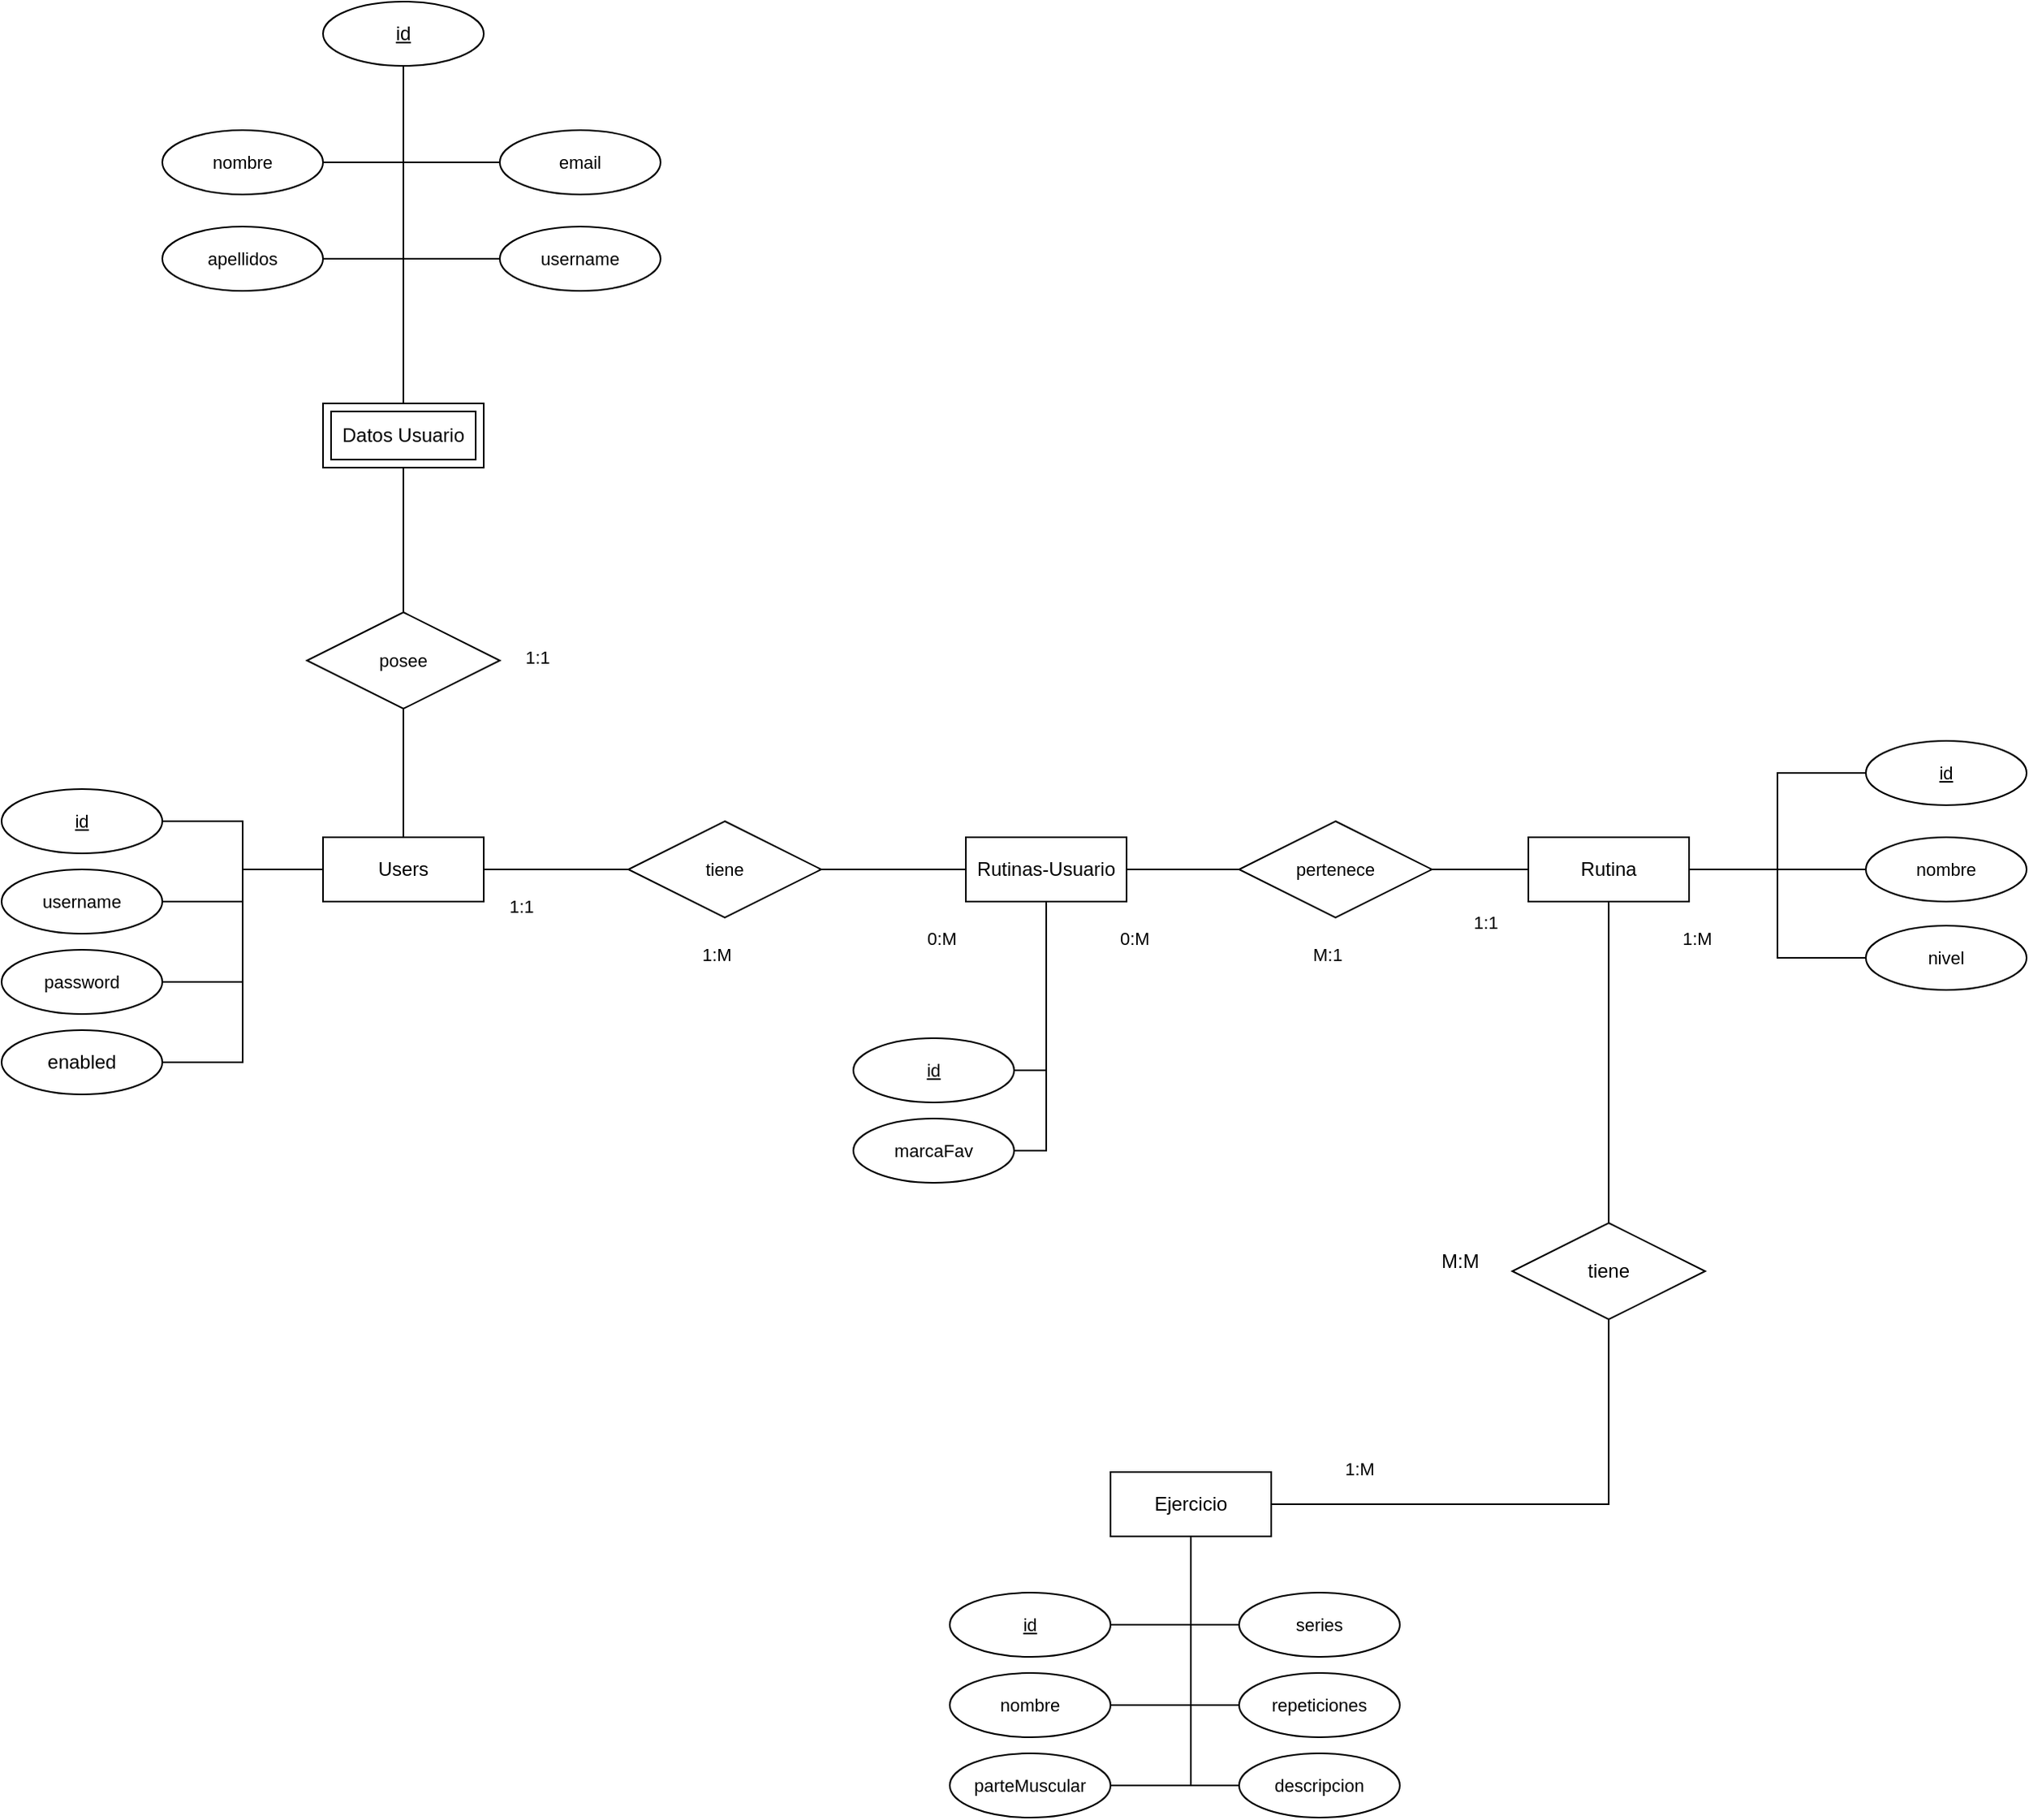 <mxfile version="23.0.2" type="device" pages="2">
  <diagram name="Entidad_Relacion" id="AyVi6jpk49JMpqQ2hn_d">
    <mxGraphModel dx="2247" dy="1991" grid="1" gridSize="10" guides="1" tooltips="1" connect="1" arrows="1" fold="1" page="1" pageScale="1" pageWidth="827" pageHeight="1169" math="0" shadow="0">
      <root>
        <mxCell id="0" />
        <mxCell id="1" parent="0" />
        <mxCell id="sXo5XG5exVuSx2uG4WTM-4" style="edgeStyle=orthogonalEdgeStyle;rounded=0;orthogonalLoop=1;jettySize=auto;html=1;exitX=0.5;exitY=1;exitDx=0;exitDy=0;entryX=0.5;entryY=0;entryDx=0;entryDy=0;endArrow=none;endFill=0;" parent="1" source="1b1NWHcLgIPDnCBkj-Gk-1" target="sXo5XG5exVuSx2uG4WTM-3" edge="1">
          <mxGeometry relative="1" as="geometry" />
        </mxCell>
        <mxCell id="1b1NWHcLgIPDnCBkj-Gk-1" value="Rutina" style="whiteSpace=wrap;html=1;align=center;" parent="1" vertex="1">
          <mxGeometry x="590" y="280" width="100" height="40" as="geometry" />
        </mxCell>
        <mxCell id="1b1NWHcLgIPDnCBkj-Gk-2" value="Users" style="whiteSpace=wrap;html=1;align=center;" parent="1" vertex="1">
          <mxGeometry x="-160" y="280" width="100" height="40" as="geometry" />
        </mxCell>
        <mxCell id="1b1NWHcLgIPDnCBkj-Gk-8" style="edgeStyle=orthogonalEdgeStyle;shape=connector;rounded=0;orthogonalLoop=1;jettySize=auto;html=1;exitX=0.5;exitY=1;exitDx=0;exitDy=0;entryX=0.5;entryY=0;entryDx=0;entryDy=0;labelBackgroundColor=default;strokeColor=default;align=center;verticalAlign=middle;fontFamily=Helvetica;fontSize=11;fontColor=default;endArrow=none;endFill=0;" parent="1" source="1b1NWHcLgIPDnCBkj-Gk-3" target="1b1NWHcLgIPDnCBkj-Gk-7" edge="1">
          <mxGeometry relative="1" as="geometry" />
        </mxCell>
        <mxCell id="1b1NWHcLgIPDnCBkj-Gk-3" value="Datos Usuario" style="shape=ext;margin=3;double=1;whiteSpace=wrap;html=1;align=center;" parent="1" vertex="1">
          <mxGeometry x="-160" y="10" width="100" height="40" as="geometry" />
        </mxCell>
        <mxCell id="1b1NWHcLgIPDnCBkj-Gk-4" value="Rutinas-Usuario" style="whiteSpace=wrap;html=1;align=center;" parent="1" vertex="1">
          <mxGeometry x="240" y="280" width="100" height="40" as="geometry" />
        </mxCell>
        <mxCell id="sXo5XG5exVuSx2uG4WTM-7" style="edgeStyle=orthogonalEdgeStyle;shape=connector;rounded=0;orthogonalLoop=1;jettySize=auto;html=1;exitX=1;exitY=0.5;exitDx=0;exitDy=0;entryX=0.5;entryY=1;entryDx=0;entryDy=0;labelBackgroundColor=default;strokeColor=default;align=center;verticalAlign=middle;fontFamily=Helvetica;fontSize=11;fontColor=default;endArrow=none;endFill=0;" parent="1" source="1b1NWHcLgIPDnCBkj-Gk-5" target="sXo5XG5exVuSx2uG4WTM-3" edge="1">
          <mxGeometry relative="1" as="geometry">
            <mxPoint x="580" y="695" as="targetPoint" />
          </mxGeometry>
        </mxCell>
        <mxCell id="1b1NWHcLgIPDnCBkj-Gk-5" value="Ejercicio" style="whiteSpace=wrap;html=1;align=center;" parent="1" vertex="1">
          <mxGeometry x="330" y="675" width="100" height="40" as="geometry" />
        </mxCell>
        <mxCell id="1b1NWHcLgIPDnCBkj-Gk-9" style="edgeStyle=orthogonalEdgeStyle;shape=connector;rounded=0;orthogonalLoop=1;jettySize=auto;html=1;exitX=0.5;exitY=1;exitDx=0;exitDy=0;entryX=0.5;entryY=0;entryDx=0;entryDy=0;labelBackgroundColor=default;strokeColor=default;align=center;verticalAlign=middle;fontFamily=Helvetica;fontSize=11;fontColor=default;endArrow=none;endFill=0;" parent="1" source="1b1NWHcLgIPDnCBkj-Gk-7" target="1b1NWHcLgIPDnCBkj-Gk-2" edge="1">
          <mxGeometry relative="1" as="geometry" />
        </mxCell>
        <mxCell id="1b1NWHcLgIPDnCBkj-Gk-7" value="posee" style="shape=rhombus;perimeter=rhombusPerimeter;whiteSpace=wrap;html=1;align=center;fontFamily=Helvetica;fontSize=11;fontColor=default;" parent="1" vertex="1">
          <mxGeometry x="-170" y="140" width="120" height="60" as="geometry" />
        </mxCell>
        <mxCell id="1b1NWHcLgIPDnCBkj-Gk-11" style="edgeStyle=orthogonalEdgeStyle;shape=connector;rounded=0;orthogonalLoop=1;jettySize=auto;html=1;exitX=1;exitY=0.5;exitDx=0;exitDy=0;entryX=0;entryY=0.5;entryDx=0;entryDy=0;labelBackgroundColor=default;strokeColor=default;align=center;verticalAlign=middle;fontFamily=Helvetica;fontSize=11;fontColor=default;endArrow=none;endFill=0;" parent="1" source="1b1NWHcLgIPDnCBkj-Gk-10" target="1b1NWHcLgIPDnCBkj-Gk-4" edge="1">
          <mxGeometry relative="1" as="geometry" />
        </mxCell>
        <mxCell id="1b1NWHcLgIPDnCBkj-Gk-12" style="edgeStyle=orthogonalEdgeStyle;shape=connector;rounded=0;orthogonalLoop=1;jettySize=auto;html=1;exitX=0;exitY=0.5;exitDx=0;exitDy=0;entryX=1;entryY=0.5;entryDx=0;entryDy=0;labelBackgroundColor=default;strokeColor=default;align=center;verticalAlign=middle;fontFamily=Helvetica;fontSize=11;fontColor=default;endArrow=none;endFill=0;" parent="1" source="1b1NWHcLgIPDnCBkj-Gk-10" target="1b1NWHcLgIPDnCBkj-Gk-2" edge="1">
          <mxGeometry relative="1" as="geometry" />
        </mxCell>
        <mxCell id="1b1NWHcLgIPDnCBkj-Gk-10" value="tiene" style="shape=rhombus;perimeter=rhombusPerimeter;whiteSpace=wrap;html=1;align=center;fontFamily=Helvetica;fontSize=11;fontColor=default;" parent="1" vertex="1">
          <mxGeometry x="30" y="270" width="120" height="60" as="geometry" />
        </mxCell>
        <mxCell id="1b1NWHcLgIPDnCBkj-Gk-15" style="edgeStyle=orthogonalEdgeStyle;shape=connector;rounded=0;orthogonalLoop=1;jettySize=auto;html=1;exitX=1;exitY=0.5;exitDx=0;exitDy=0;entryX=0;entryY=0.5;entryDx=0;entryDy=0;labelBackgroundColor=default;strokeColor=default;align=center;verticalAlign=middle;fontFamily=Helvetica;fontSize=11;fontColor=default;endArrow=none;endFill=0;" parent="1" source="1b1NWHcLgIPDnCBkj-Gk-13" target="1b1NWHcLgIPDnCBkj-Gk-1" edge="1">
          <mxGeometry relative="1" as="geometry" />
        </mxCell>
        <mxCell id="1b1NWHcLgIPDnCBkj-Gk-16" style="edgeStyle=orthogonalEdgeStyle;shape=connector;rounded=0;orthogonalLoop=1;jettySize=auto;html=1;exitX=0;exitY=0.5;exitDx=0;exitDy=0;entryX=1;entryY=0.5;entryDx=0;entryDy=0;labelBackgroundColor=default;strokeColor=default;align=center;verticalAlign=middle;fontFamily=Helvetica;fontSize=11;fontColor=default;endArrow=none;endFill=0;" parent="1" source="1b1NWHcLgIPDnCBkj-Gk-13" target="1b1NWHcLgIPDnCBkj-Gk-4" edge="1">
          <mxGeometry relative="1" as="geometry" />
        </mxCell>
        <mxCell id="1b1NWHcLgIPDnCBkj-Gk-13" value="pertenece" style="shape=rhombus;perimeter=rhombusPerimeter;whiteSpace=wrap;html=1;align=center;fontFamily=Helvetica;fontSize=11;fontColor=default;" parent="1" vertex="1">
          <mxGeometry x="410" y="270" width="120" height="60" as="geometry" />
        </mxCell>
        <mxCell id="1b1NWHcLgIPDnCBkj-Gk-24" style="edgeStyle=orthogonalEdgeStyle;shape=connector;rounded=0;orthogonalLoop=1;jettySize=auto;html=1;exitX=1;exitY=0.5;exitDx=0;exitDy=0;entryX=0.5;entryY=0;entryDx=0;entryDy=0;labelBackgroundColor=default;strokeColor=default;align=center;verticalAlign=middle;fontFamily=Helvetica;fontSize=11;fontColor=default;endArrow=none;endFill=0;" parent="1" source="1b1NWHcLgIPDnCBkj-Gk-19" target="1b1NWHcLgIPDnCBkj-Gk-3" edge="1">
          <mxGeometry relative="1" as="geometry" />
        </mxCell>
        <mxCell id="1b1NWHcLgIPDnCBkj-Gk-19" value="nombre" style="ellipse;whiteSpace=wrap;html=1;align=center;fontFamily=Helvetica;fontSize=11;fontColor=default;" parent="1" vertex="1">
          <mxGeometry x="-260" y="-160" width="100" height="40" as="geometry" />
        </mxCell>
        <mxCell id="1b1NWHcLgIPDnCBkj-Gk-23" style="edgeStyle=orthogonalEdgeStyle;shape=connector;rounded=0;orthogonalLoop=1;jettySize=auto;html=1;exitX=1;exitY=0.5;exitDx=0;exitDy=0;entryX=0.5;entryY=0;entryDx=0;entryDy=0;labelBackgroundColor=default;strokeColor=default;align=center;verticalAlign=middle;fontFamily=Helvetica;fontSize=11;fontColor=default;endArrow=none;endFill=0;" parent="1" source="1b1NWHcLgIPDnCBkj-Gk-20" target="1b1NWHcLgIPDnCBkj-Gk-3" edge="1">
          <mxGeometry relative="1" as="geometry" />
        </mxCell>
        <mxCell id="1b1NWHcLgIPDnCBkj-Gk-20" value="apellidos" style="ellipse;whiteSpace=wrap;html=1;align=center;fontFamily=Helvetica;fontSize=11;fontColor=default;" parent="1" vertex="1">
          <mxGeometry x="-260" y="-100" width="100" height="40" as="geometry" />
        </mxCell>
        <mxCell id="1b1NWHcLgIPDnCBkj-Gk-25" style="edgeStyle=orthogonalEdgeStyle;shape=connector;rounded=0;orthogonalLoop=1;jettySize=auto;html=1;exitX=0;exitY=0.5;exitDx=0;exitDy=0;entryX=0.5;entryY=0;entryDx=0;entryDy=0;labelBackgroundColor=default;strokeColor=default;align=center;verticalAlign=middle;fontFamily=Helvetica;fontSize=11;fontColor=default;endArrow=none;endFill=0;" parent="1" source="1b1NWHcLgIPDnCBkj-Gk-21" target="1b1NWHcLgIPDnCBkj-Gk-3" edge="1">
          <mxGeometry relative="1" as="geometry" />
        </mxCell>
        <mxCell id="1b1NWHcLgIPDnCBkj-Gk-21" value="email" style="ellipse;whiteSpace=wrap;html=1;align=center;fontFamily=Helvetica;fontSize=11;fontColor=default;" parent="1" vertex="1">
          <mxGeometry x="-50" y="-160" width="100" height="40" as="geometry" />
        </mxCell>
        <mxCell id="1b1NWHcLgIPDnCBkj-Gk-26" style="edgeStyle=orthogonalEdgeStyle;shape=connector;rounded=0;orthogonalLoop=1;jettySize=auto;html=1;exitX=0;exitY=0.5;exitDx=0;exitDy=0;entryX=0.5;entryY=0;entryDx=0;entryDy=0;labelBackgroundColor=default;strokeColor=default;align=center;verticalAlign=middle;fontFamily=Helvetica;fontSize=11;fontColor=default;endArrow=none;endFill=0;" parent="1" source="1b1NWHcLgIPDnCBkj-Gk-22" target="1b1NWHcLgIPDnCBkj-Gk-3" edge="1">
          <mxGeometry relative="1" as="geometry" />
        </mxCell>
        <mxCell id="1b1NWHcLgIPDnCBkj-Gk-22" value="username" style="ellipse;whiteSpace=wrap;html=1;align=center;fontFamily=Helvetica;fontSize=11;fontColor=default;" parent="1" vertex="1">
          <mxGeometry x="-50" y="-100" width="100" height="40" as="geometry" />
        </mxCell>
        <mxCell id="1b1NWHcLgIPDnCBkj-Gk-30" style="edgeStyle=orthogonalEdgeStyle;shape=connector;rounded=0;orthogonalLoop=1;jettySize=auto;html=1;exitX=1;exitY=0.5;exitDx=0;exitDy=0;entryX=0;entryY=0.5;entryDx=0;entryDy=0;labelBackgroundColor=default;strokeColor=default;align=center;verticalAlign=middle;fontFamily=Helvetica;fontSize=11;fontColor=default;endArrow=none;endFill=0;" parent="1" source="1b1NWHcLgIPDnCBkj-Gk-27" target="1b1NWHcLgIPDnCBkj-Gk-2" edge="1">
          <mxGeometry relative="1" as="geometry" />
        </mxCell>
        <mxCell id="1b1NWHcLgIPDnCBkj-Gk-27" value="id" style="ellipse;whiteSpace=wrap;html=1;align=center;fontStyle=4;fontFamily=Helvetica;fontSize=11;fontColor=default;" parent="1" vertex="1">
          <mxGeometry x="-360" y="250" width="100" height="40" as="geometry" />
        </mxCell>
        <mxCell id="1b1NWHcLgIPDnCBkj-Gk-31" style="edgeStyle=orthogonalEdgeStyle;shape=connector;rounded=0;orthogonalLoop=1;jettySize=auto;html=1;exitX=1;exitY=0.5;exitDx=0;exitDy=0;entryX=0;entryY=0.5;entryDx=0;entryDy=0;labelBackgroundColor=default;strokeColor=default;align=center;verticalAlign=middle;fontFamily=Helvetica;fontSize=11;fontColor=default;endArrow=none;endFill=0;" parent="1" source="1b1NWHcLgIPDnCBkj-Gk-28" target="1b1NWHcLgIPDnCBkj-Gk-2" edge="1">
          <mxGeometry relative="1" as="geometry" />
        </mxCell>
        <mxCell id="1b1NWHcLgIPDnCBkj-Gk-28" value="username" style="ellipse;whiteSpace=wrap;html=1;align=center;fontFamily=Helvetica;fontSize=11;fontColor=default;" parent="1" vertex="1">
          <mxGeometry x="-360" y="300" width="100" height="40" as="geometry" />
        </mxCell>
        <mxCell id="1b1NWHcLgIPDnCBkj-Gk-32" style="edgeStyle=orthogonalEdgeStyle;shape=connector;rounded=0;orthogonalLoop=1;jettySize=auto;html=1;exitX=1;exitY=0.5;exitDx=0;exitDy=0;entryX=0;entryY=0.5;entryDx=0;entryDy=0;labelBackgroundColor=default;strokeColor=default;align=center;verticalAlign=middle;fontFamily=Helvetica;fontSize=11;fontColor=default;endArrow=none;endFill=0;" parent="1" source="1b1NWHcLgIPDnCBkj-Gk-29" target="1b1NWHcLgIPDnCBkj-Gk-2" edge="1">
          <mxGeometry relative="1" as="geometry" />
        </mxCell>
        <mxCell id="1b1NWHcLgIPDnCBkj-Gk-29" value="password" style="ellipse;whiteSpace=wrap;html=1;align=center;fontFamily=Helvetica;fontSize=11;fontColor=default;" parent="1" vertex="1">
          <mxGeometry x="-360" y="350" width="100" height="40" as="geometry" />
        </mxCell>
        <mxCell id="1b1NWHcLgIPDnCBkj-Gk-36" style="edgeStyle=orthogonalEdgeStyle;shape=connector;rounded=0;orthogonalLoop=1;jettySize=auto;html=1;exitX=1;exitY=0.5;exitDx=0;exitDy=0;entryX=0.5;entryY=1;entryDx=0;entryDy=0;labelBackgroundColor=default;strokeColor=default;align=center;verticalAlign=middle;fontFamily=Helvetica;fontSize=11;fontColor=default;endArrow=none;endFill=0;" parent="1" source="1b1NWHcLgIPDnCBkj-Gk-33" target="1b1NWHcLgIPDnCBkj-Gk-4" edge="1">
          <mxGeometry relative="1" as="geometry" />
        </mxCell>
        <mxCell id="1b1NWHcLgIPDnCBkj-Gk-33" value="marcaFav" style="ellipse;whiteSpace=wrap;html=1;align=center;fontFamily=Helvetica;fontSize=11;fontColor=default;" parent="1" vertex="1">
          <mxGeometry x="170" y="455" width="100" height="40" as="geometry" />
        </mxCell>
        <mxCell id="1b1NWHcLgIPDnCBkj-Gk-35" style="edgeStyle=orthogonalEdgeStyle;shape=connector;rounded=0;orthogonalLoop=1;jettySize=auto;html=1;exitX=1;exitY=0.5;exitDx=0;exitDy=0;entryX=0.5;entryY=1;entryDx=0;entryDy=0;labelBackgroundColor=default;strokeColor=default;align=center;verticalAlign=middle;fontFamily=Helvetica;fontSize=11;fontColor=default;endArrow=none;endFill=0;" parent="1" source="1b1NWHcLgIPDnCBkj-Gk-34" target="1b1NWHcLgIPDnCBkj-Gk-4" edge="1">
          <mxGeometry relative="1" as="geometry" />
        </mxCell>
        <mxCell id="1b1NWHcLgIPDnCBkj-Gk-34" value="id" style="ellipse;whiteSpace=wrap;html=1;align=center;fontStyle=4;fontFamily=Helvetica;fontSize=11;fontColor=default;" parent="1" vertex="1">
          <mxGeometry x="170" y="405" width="100" height="40" as="geometry" />
        </mxCell>
        <mxCell id="1b1NWHcLgIPDnCBkj-Gk-46" style="edgeStyle=orthogonalEdgeStyle;shape=connector;rounded=0;orthogonalLoop=1;jettySize=auto;html=1;exitX=1;exitY=0.5;exitDx=0;exitDy=0;entryX=0.5;entryY=1;entryDx=0;entryDy=0;labelBackgroundColor=default;strokeColor=default;align=center;verticalAlign=middle;fontFamily=Helvetica;fontSize=11;fontColor=default;endArrow=none;endFill=0;" parent="1" source="1b1NWHcLgIPDnCBkj-Gk-37" target="1b1NWHcLgIPDnCBkj-Gk-5" edge="1">
          <mxGeometry relative="1" as="geometry" />
        </mxCell>
        <mxCell id="1b1NWHcLgIPDnCBkj-Gk-37" value="id" style="ellipse;whiteSpace=wrap;html=1;align=center;fontStyle=4;fontFamily=Helvetica;fontSize=11;fontColor=default;" parent="1" vertex="1">
          <mxGeometry x="230" y="750" width="100" height="40" as="geometry" />
        </mxCell>
        <mxCell id="1b1NWHcLgIPDnCBkj-Gk-47" style="edgeStyle=orthogonalEdgeStyle;shape=connector;rounded=0;orthogonalLoop=1;jettySize=auto;html=1;exitX=1;exitY=0.5;exitDx=0;exitDy=0;entryX=0.5;entryY=1;entryDx=0;entryDy=0;labelBackgroundColor=default;strokeColor=default;align=center;verticalAlign=middle;fontFamily=Helvetica;fontSize=11;fontColor=default;endArrow=none;endFill=0;" parent="1" source="1b1NWHcLgIPDnCBkj-Gk-38" target="1b1NWHcLgIPDnCBkj-Gk-5" edge="1">
          <mxGeometry relative="1" as="geometry" />
        </mxCell>
        <mxCell id="1b1NWHcLgIPDnCBkj-Gk-38" value="nombre" style="ellipse;whiteSpace=wrap;html=1;align=center;fontFamily=Helvetica;fontSize=11;fontColor=default;" parent="1" vertex="1">
          <mxGeometry x="230" y="800" width="100" height="40" as="geometry" />
        </mxCell>
        <mxCell id="1b1NWHcLgIPDnCBkj-Gk-48" style="edgeStyle=orthogonalEdgeStyle;shape=connector;rounded=0;orthogonalLoop=1;jettySize=auto;html=1;exitX=1;exitY=0.5;exitDx=0;exitDy=0;entryX=0.5;entryY=1;entryDx=0;entryDy=0;labelBackgroundColor=default;strokeColor=default;align=center;verticalAlign=middle;fontFamily=Helvetica;fontSize=11;fontColor=default;endArrow=none;endFill=0;" parent="1" source="1b1NWHcLgIPDnCBkj-Gk-39" target="1b1NWHcLgIPDnCBkj-Gk-5" edge="1">
          <mxGeometry relative="1" as="geometry" />
        </mxCell>
        <mxCell id="1b1NWHcLgIPDnCBkj-Gk-39" value="parteMuscular" style="ellipse;whiteSpace=wrap;html=1;align=center;fontFamily=Helvetica;fontSize=11;fontColor=default;" parent="1" vertex="1">
          <mxGeometry x="230" y="850" width="100" height="40" as="geometry" />
        </mxCell>
        <mxCell id="1b1NWHcLgIPDnCBkj-Gk-51" style="edgeStyle=orthogonalEdgeStyle;shape=connector;rounded=0;orthogonalLoop=1;jettySize=auto;html=1;exitX=0;exitY=0.5;exitDx=0;exitDy=0;entryX=0.5;entryY=1;entryDx=0;entryDy=0;labelBackgroundColor=default;strokeColor=default;align=center;verticalAlign=middle;fontFamily=Helvetica;fontSize=11;fontColor=default;endArrow=none;endFill=0;" parent="1" source="1b1NWHcLgIPDnCBkj-Gk-40" target="1b1NWHcLgIPDnCBkj-Gk-5" edge="1">
          <mxGeometry relative="1" as="geometry" />
        </mxCell>
        <mxCell id="1b1NWHcLgIPDnCBkj-Gk-40" value="series" style="ellipse;whiteSpace=wrap;html=1;align=center;fontFamily=Helvetica;fontSize=11;fontColor=default;" parent="1" vertex="1">
          <mxGeometry x="410" y="750" width="100" height="40" as="geometry" />
        </mxCell>
        <mxCell id="1b1NWHcLgIPDnCBkj-Gk-52" style="edgeStyle=orthogonalEdgeStyle;shape=connector;rounded=0;orthogonalLoop=1;jettySize=auto;html=1;exitX=0;exitY=0.5;exitDx=0;exitDy=0;entryX=0.5;entryY=1;entryDx=0;entryDy=0;labelBackgroundColor=default;strokeColor=default;align=center;verticalAlign=middle;fontFamily=Helvetica;fontSize=11;fontColor=default;endArrow=none;endFill=0;" parent="1" source="1b1NWHcLgIPDnCBkj-Gk-41" target="1b1NWHcLgIPDnCBkj-Gk-5" edge="1">
          <mxGeometry relative="1" as="geometry" />
        </mxCell>
        <mxCell id="1b1NWHcLgIPDnCBkj-Gk-41" value="repeticiones" style="ellipse;whiteSpace=wrap;html=1;align=center;fontFamily=Helvetica;fontSize=11;fontColor=default;" parent="1" vertex="1">
          <mxGeometry x="410" y="800" width="100" height="40" as="geometry" />
        </mxCell>
        <mxCell id="1b1NWHcLgIPDnCBkj-Gk-53" style="edgeStyle=orthogonalEdgeStyle;shape=connector;rounded=0;orthogonalLoop=1;jettySize=auto;html=1;exitX=0;exitY=0.5;exitDx=0;exitDy=0;entryX=0.5;entryY=1;entryDx=0;entryDy=0;labelBackgroundColor=default;strokeColor=default;align=center;verticalAlign=middle;fontFamily=Helvetica;fontSize=11;fontColor=default;endArrow=none;endFill=0;" parent="1" source="1b1NWHcLgIPDnCBkj-Gk-42" target="1b1NWHcLgIPDnCBkj-Gk-5" edge="1">
          <mxGeometry relative="1" as="geometry" />
        </mxCell>
        <mxCell id="1b1NWHcLgIPDnCBkj-Gk-42" value="descripcion" style="ellipse;whiteSpace=wrap;html=1;align=center;fontFamily=Helvetica;fontSize=11;fontColor=default;" parent="1" vertex="1">
          <mxGeometry x="410" y="850" width="100" height="40" as="geometry" />
        </mxCell>
        <mxCell id="BwyqVsnNJHDa9X9p0feT-1" style="edgeStyle=orthogonalEdgeStyle;rounded=0;orthogonalLoop=1;jettySize=auto;html=1;exitX=0;exitY=0.5;exitDx=0;exitDy=0;entryX=1;entryY=0.5;entryDx=0;entryDy=0;endArrow=none;endFill=0;" parent="1" source="1b1NWHcLgIPDnCBkj-Gk-55" target="1b1NWHcLgIPDnCBkj-Gk-1" edge="1">
          <mxGeometry relative="1" as="geometry" />
        </mxCell>
        <mxCell id="1b1NWHcLgIPDnCBkj-Gk-55" value="id" style="ellipse;whiteSpace=wrap;html=1;align=center;fontStyle=4;fontFamily=Helvetica;fontSize=11;fontColor=default;" parent="1" vertex="1">
          <mxGeometry x="800" y="220" width="100" height="40" as="geometry" />
        </mxCell>
        <mxCell id="BwyqVsnNJHDa9X9p0feT-3" style="edgeStyle=orthogonalEdgeStyle;shape=connector;rounded=0;orthogonalLoop=1;jettySize=auto;html=1;exitX=0;exitY=0.5;exitDx=0;exitDy=0;entryX=1;entryY=0.5;entryDx=0;entryDy=0;labelBackgroundColor=default;strokeColor=default;align=center;verticalAlign=middle;fontFamily=Helvetica;fontSize=11;fontColor=default;endArrow=none;endFill=0;" parent="1" source="1b1NWHcLgIPDnCBkj-Gk-57" target="1b1NWHcLgIPDnCBkj-Gk-1" edge="1">
          <mxGeometry relative="1" as="geometry" />
        </mxCell>
        <mxCell id="1b1NWHcLgIPDnCBkj-Gk-57" value="nombre" style="ellipse;whiteSpace=wrap;html=1;align=center;fontFamily=Helvetica;fontSize=11;fontColor=default;" parent="1" vertex="1">
          <mxGeometry x="800" y="280" width="100" height="40" as="geometry" />
        </mxCell>
        <mxCell id="BwyqVsnNJHDa9X9p0feT-4" style="edgeStyle=orthogonalEdgeStyle;shape=connector;rounded=0;orthogonalLoop=1;jettySize=auto;html=1;exitX=0;exitY=0.5;exitDx=0;exitDy=0;entryX=1;entryY=0.5;entryDx=0;entryDy=0;labelBackgroundColor=default;strokeColor=default;align=center;verticalAlign=middle;fontFamily=Helvetica;fontSize=11;fontColor=default;endArrow=none;endFill=0;" parent="1" source="1b1NWHcLgIPDnCBkj-Gk-58" target="1b1NWHcLgIPDnCBkj-Gk-1" edge="1">
          <mxGeometry relative="1" as="geometry" />
        </mxCell>
        <mxCell id="1b1NWHcLgIPDnCBkj-Gk-58" value="nivel" style="ellipse;whiteSpace=wrap;html=1;align=center;fontFamily=Helvetica;fontSize=11;fontColor=default;" parent="1" vertex="1">
          <mxGeometry x="800" y="335" width="100" height="40" as="geometry" />
        </mxCell>
        <mxCell id="1b1NWHcLgIPDnCBkj-Gk-59" value="1:1" style="text;strokeColor=none;fillColor=none;spacingLeft=4;spacingRight=4;overflow=hidden;rotatable=0;points=[[0,0.5],[1,0.5]];portConstraint=eastwest;fontSize=11;whiteSpace=wrap;html=1;fontFamily=Helvetica;fontColor=default;" parent="1" vertex="1">
          <mxGeometry x="-40" y="155" width="40" height="30" as="geometry" />
        </mxCell>
        <mxCell id="1b1NWHcLgIPDnCBkj-Gk-60" value="1:M" style="text;strokeColor=none;fillColor=none;spacingLeft=4;spacingRight=4;overflow=hidden;rotatable=0;points=[[0,0.5],[1,0.5]];portConstraint=eastwest;fontSize=11;whiteSpace=wrap;html=1;fontFamily=Helvetica;fontColor=default;" parent="1" vertex="1">
          <mxGeometry x="70" y="340" width="40" height="30" as="geometry" />
        </mxCell>
        <mxCell id="1b1NWHcLgIPDnCBkj-Gk-61" value="M:1" style="text;strokeColor=none;fillColor=none;spacingLeft=4;spacingRight=4;overflow=hidden;rotatable=0;points=[[0,0.5],[1,0.5]];portConstraint=eastwest;fontSize=11;whiteSpace=wrap;html=1;fontFamily=Helvetica;fontColor=default;" parent="1" vertex="1">
          <mxGeometry x="450" y="340" width="40" height="30" as="geometry" />
        </mxCell>
        <mxCell id="1b1NWHcLgIPDnCBkj-Gk-63" value="1:1" style="text;strokeColor=none;fillColor=none;spacingLeft=4;spacingRight=4;overflow=hidden;rotatable=0;points=[[0,0.5],[1,0.5]];portConstraint=eastwest;fontSize=11;whiteSpace=wrap;html=1;fontFamily=Helvetica;fontColor=default;" parent="1" vertex="1">
          <mxGeometry x="-50" y="310" width="40" height="30" as="geometry" />
        </mxCell>
        <mxCell id="1b1NWHcLgIPDnCBkj-Gk-64" value="0:M" style="text;strokeColor=none;fillColor=none;spacingLeft=4;spacingRight=4;overflow=hidden;rotatable=0;points=[[0,0.5],[1,0.5]];portConstraint=eastwest;fontSize=11;whiteSpace=wrap;html=1;fontFamily=Helvetica;fontColor=default;" parent="1" vertex="1">
          <mxGeometry x="210" y="330" width="40" height="30" as="geometry" />
        </mxCell>
        <mxCell id="1b1NWHcLgIPDnCBkj-Gk-65" value="1:1" style="text;strokeColor=none;fillColor=none;spacingLeft=4;spacingRight=4;overflow=hidden;rotatable=0;points=[[0,0.5],[1,0.5]];portConstraint=eastwest;fontSize=11;whiteSpace=wrap;html=1;fontFamily=Helvetica;fontColor=default;" parent="1" vertex="1">
          <mxGeometry x="550" y="320" width="40" height="30" as="geometry" />
        </mxCell>
        <mxCell id="1b1NWHcLgIPDnCBkj-Gk-66" value="0:M" style="text;strokeColor=none;fillColor=none;spacingLeft=4;spacingRight=4;overflow=hidden;rotatable=0;points=[[0,0.5],[1,0.5]];portConstraint=eastwest;fontSize=11;whiteSpace=wrap;html=1;fontFamily=Helvetica;fontColor=default;" parent="1" vertex="1">
          <mxGeometry x="330" y="330" width="40" height="30" as="geometry" />
        </mxCell>
        <mxCell id="1b1NWHcLgIPDnCBkj-Gk-67" value="1:M" style="text;strokeColor=none;fillColor=none;spacingLeft=4;spacingRight=4;overflow=hidden;rotatable=0;points=[[0,0.5],[1,0.5]];portConstraint=eastwest;fontSize=11;whiteSpace=wrap;html=1;fontFamily=Helvetica;fontColor=default;" parent="1" vertex="1">
          <mxGeometry x="680" y="330" width="40" height="30" as="geometry" />
        </mxCell>
        <mxCell id="1b1NWHcLgIPDnCBkj-Gk-68" value="1:M" style="text;strokeColor=none;fillColor=none;spacingLeft=4;spacingRight=4;overflow=hidden;rotatable=0;points=[[0,0.5],[1,0.5]];portConstraint=eastwest;fontSize=11;whiteSpace=wrap;html=1;fontFamily=Helvetica;fontColor=default;" parent="1" vertex="1">
          <mxGeometry x="470" y="660" width="40" height="30" as="geometry" />
        </mxCell>
        <mxCell id="sXo5XG5exVuSx2uG4WTM-3" value="tiene" style="shape=rhombus;perimeter=rhombusPerimeter;whiteSpace=wrap;html=1;align=center;" parent="1" vertex="1">
          <mxGeometry x="580" y="520" width="120" height="60" as="geometry" />
        </mxCell>
        <mxCell id="h3vL5PlBQ66zBQV44TKg-1" value="M:M" style="text;strokeColor=none;fillColor=none;spacingLeft=4;spacingRight=4;overflow=hidden;rotatable=0;points=[[0,0.5],[1,0.5]];portConstraint=eastwest;fontSize=12;whiteSpace=wrap;html=1;" parent="1" vertex="1">
          <mxGeometry x="530" y="530" width="40" height="30" as="geometry" />
        </mxCell>
        <mxCell id="4fXRDg68jdLmofOncieJ-2" style="edgeStyle=orthogonalEdgeStyle;rounded=0;orthogonalLoop=1;jettySize=auto;html=1;exitX=1;exitY=0.5;exitDx=0;exitDy=0;entryX=0;entryY=0.5;entryDx=0;entryDy=0;endArrow=none;endFill=0;" parent="1" source="4fXRDg68jdLmofOncieJ-1" target="1b1NWHcLgIPDnCBkj-Gk-2" edge="1">
          <mxGeometry relative="1" as="geometry" />
        </mxCell>
        <mxCell id="4fXRDg68jdLmofOncieJ-1" value="enabled" style="ellipse;whiteSpace=wrap;html=1;align=center;" parent="1" vertex="1">
          <mxGeometry x="-360" y="400" width="100" height="40" as="geometry" />
        </mxCell>
        <mxCell id="DjaSYnkyVN7I-wv99cvE-2" style="edgeStyle=orthogonalEdgeStyle;rounded=0;orthogonalLoop=1;jettySize=auto;html=1;exitX=0.5;exitY=1;exitDx=0;exitDy=0;entryX=0.5;entryY=0;entryDx=0;entryDy=0;endArrow=none;endFill=0;" edge="1" parent="1" source="DjaSYnkyVN7I-wv99cvE-1" target="1b1NWHcLgIPDnCBkj-Gk-3">
          <mxGeometry relative="1" as="geometry" />
        </mxCell>
        <mxCell id="DjaSYnkyVN7I-wv99cvE-1" value="id" style="ellipse;whiteSpace=wrap;html=1;align=center;fontStyle=4;" vertex="1" parent="1">
          <mxGeometry x="-160" y="-240" width="100" height="40" as="geometry" />
        </mxCell>
      </root>
    </mxGraphModel>
  </diagram>
  <diagram id="ki6_XxyP89u9C5QHSr4T" name="Modelo_Relacional">
    <mxGraphModel dx="2247" dy="1991" grid="1" gridSize="10" guides="1" tooltips="1" connect="1" arrows="1" fold="1" page="1" pageScale="1" pageWidth="827" pageHeight="1169" math="0" shadow="0">
      <root>
        <mxCell id="0" />
        <mxCell id="1" parent="0" />
        <mxCell id="aGY7_knkJMoRKuFQRXYr-1" value="Datos Usuario" style="shape=table;startSize=30;container=1;collapsible=1;childLayout=tableLayout;fixedRows=1;rowLines=0;fontStyle=1;align=center;resizeLast=1;html=1;" parent="1" vertex="1">
          <mxGeometry x="-320" y="40" width="280" height="180" as="geometry" />
        </mxCell>
        <mxCell id="aGY7_knkJMoRKuFQRXYr-2" value="" style="shape=tableRow;horizontal=0;startSize=0;swimlaneHead=0;swimlaneBody=0;fillColor=none;collapsible=0;dropTarget=0;points=[[0,0.5],[1,0.5]];portConstraint=eastwest;top=0;left=0;right=0;bottom=1;" parent="aGY7_knkJMoRKuFQRXYr-1" vertex="1">
          <mxGeometry y="30" width="280" height="30" as="geometry" />
        </mxCell>
        <mxCell id="aGY7_knkJMoRKuFQRXYr-3" value="PK" style="shape=partialRectangle;connectable=0;fillColor=none;top=0;left=0;bottom=0;right=0;fontStyle=1;overflow=hidden;whiteSpace=wrap;html=1;" parent="aGY7_knkJMoRKuFQRXYr-2" vertex="1">
          <mxGeometry width="30" height="30" as="geometry">
            <mxRectangle width="30" height="30" as="alternateBounds" />
          </mxGeometry>
        </mxCell>
        <mxCell id="aGY7_knkJMoRKuFQRXYr-4" value="id Long AI" style="shape=partialRectangle;connectable=0;fillColor=none;top=0;left=0;bottom=0;right=0;align=left;spacingLeft=6;fontStyle=5;overflow=hidden;whiteSpace=wrap;html=1;" parent="aGY7_knkJMoRKuFQRXYr-2" vertex="1">
          <mxGeometry x="30" width="250" height="30" as="geometry">
            <mxRectangle width="250" height="30" as="alternateBounds" />
          </mxGeometry>
        </mxCell>
        <mxCell id="aGY7_knkJMoRKuFQRXYr-5" value="" style="shape=tableRow;horizontal=0;startSize=0;swimlaneHead=0;swimlaneBody=0;fillColor=none;collapsible=0;dropTarget=0;points=[[0,0.5],[1,0.5]];portConstraint=eastwest;top=0;left=0;right=0;bottom=0;" parent="aGY7_knkJMoRKuFQRXYr-1" vertex="1">
          <mxGeometry y="60" width="280" height="30" as="geometry" />
        </mxCell>
        <mxCell id="aGY7_knkJMoRKuFQRXYr-6" value="" style="shape=partialRectangle;connectable=0;fillColor=none;top=0;left=0;bottom=0;right=0;editable=1;overflow=hidden;whiteSpace=wrap;html=1;" parent="aGY7_knkJMoRKuFQRXYr-5" vertex="1">
          <mxGeometry width="30" height="30" as="geometry">
            <mxRectangle width="30" height="30" as="alternateBounds" />
          </mxGeometry>
        </mxCell>
        <mxCell id="aGY7_knkJMoRKuFQRXYr-7" value="nombre VARCHAR(50) NN" style="shape=partialRectangle;connectable=0;fillColor=none;top=0;left=0;bottom=0;right=0;align=left;spacingLeft=6;overflow=hidden;whiteSpace=wrap;html=1;" parent="aGY7_knkJMoRKuFQRXYr-5" vertex="1">
          <mxGeometry x="30" width="250" height="30" as="geometry">
            <mxRectangle width="250" height="30" as="alternateBounds" />
          </mxGeometry>
        </mxCell>
        <mxCell id="aGY7_knkJMoRKuFQRXYr-8" value="" style="shape=tableRow;horizontal=0;startSize=0;swimlaneHead=0;swimlaneBody=0;fillColor=none;collapsible=0;dropTarget=0;points=[[0,0.5],[1,0.5]];portConstraint=eastwest;top=0;left=0;right=0;bottom=0;" parent="aGY7_knkJMoRKuFQRXYr-1" vertex="1">
          <mxGeometry y="90" width="280" height="30" as="geometry" />
        </mxCell>
        <mxCell id="aGY7_knkJMoRKuFQRXYr-9" value="" style="shape=partialRectangle;connectable=0;fillColor=none;top=0;left=0;bottom=0;right=0;editable=1;overflow=hidden;whiteSpace=wrap;html=1;" parent="aGY7_knkJMoRKuFQRXYr-8" vertex="1">
          <mxGeometry width="30" height="30" as="geometry">
            <mxRectangle width="30" height="30" as="alternateBounds" />
          </mxGeometry>
        </mxCell>
        <mxCell id="aGY7_knkJMoRKuFQRXYr-10" value="apellidos VARCHAR(150) NN" style="shape=partialRectangle;connectable=0;fillColor=none;top=0;left=0;bottom=0;right=0;align=left;spacingLeft=6;overflow=hidden;whiteSpace=wrap;html=1;" parent="aGY7_knkJMoRKuFQRXYr-8" vertex="1">
          <mxGeometry x="30" width="250" height="30" as="geometry">
            <mxRectangle width="250" height="30" as="alternateBounds" />
          </mxGeometry>
        </mxCell>
        <mxCell id="aGY7_knkJMoRKuFQRXYr-11" value="" style="shape=tableRow;horizontal=0;startSize=0;swimlaneHead=0;swimlaneBody=0;fillColor=none;collapsible=0;dropTarget=0;points=[[0,0.5],[1,0.5]];portConstraint=eastwest;top=0;left=0;right=0;bottom=0;" parent="aGY7_knkJMoRKuFQRXYr-1" vertex="1">
          <mxGeometry y="120" width="280" height="30" as="geometry" />
        </mxCell>
        <mxCell id="aGY7_knkJMoRKuFQRXYr-12" value="" style="shape=partialRectangle;connectable=0;fillColor=none;top=0;left=0;bottom=0;right=0;editable=1;overflow=hidden;whiteSpace=wrap;html=1;" parent="aGY7_knkJMoRKuFQRXYr-11" vertex="1">
          <mxGeometry width="30" height="30" as="geometry">
            <mxRectangle width="30" height="30" as="alternateBounds" />
          </mxGeometry>
        </mxCell>
        <mxCell id="aGY7_knkJMoRKuFQRXYr-13" value="email VARCHAR(50) NN" style="shape=partialRectangle;connectable=0;fillColor=none;top=0;left=0;bottom=0;right=0;align=left;spacingLeft=6;overflow=hidden;whiteSpace=wrap;html=1;" parent="aGY7_knkJMoRKuFQRXYr-11" vertex="1">
          <mxGeometry x="30" width="250" height="30" as="geometry">
            <mxRectangle width="250" height="30" as="alternateBounds" />
          </mxGeometry>
        </mxCell>
        <mxCell id="ikm-MHZmKtZzybbIm_VJ-2" value="" style="shape=tableRow;horizontal=0;startSize=0;swimlaneHead=0;swimlaneBody=0;fillColor=none;collapsible=0;dropTarget=0;points=[[0,0.5],[1,0.5]];portConstraint=eastwest;top=0;left=0;right=0;bottom=0;" parent="aGY7_knkJMoRKuFQRXYr-1" vertex="1">
          <mxGeometry y="150" width="280" height="30" as="geometry" />
        </mxCell>
        <mxCell id="ikm-MHZmKtZzybbIm_VJ-3" value="" style="shape=partialRectangle;connectable=0;fillColor=none;top=0;left=0;bottom=0;right=0;editable=1;overflow=hidden;" parent="ikm-MHZmKtZzybbIm_VJ-2" vertex="1">
          <mxGeometry width="30" height="30" as="geometry">
            <mxRectangle width="30" height="30" as="alternateBounds" />
          </mxGeometry>
        </mxCell>
        <mxCell id="ikm-MHZmKtZzybbIm_VJ-4" value="fecha_nac DATE NN" style="shape=partialRectangle;connectable=0;fillColor=none;top=0;left=0;bottom=0;right=0;align=left;spacingLeft=6;overflow=hidden;" parent="ikm-MHZmKtZzybbIm_VJ-2" vertex="1">
          <mxGeometry x="30" width="250" height="30" as="geometry">
            <mxRectangle width="250" height="30" as="alternateBounds" />
          </mxGeometry>
        </mxCell>
        <mxCell id="aGY7_knkJMoRKuFQRXYr-14" value="Usuario" style="shape=table;startSize=30;container=1;collapsible=1;childLayout=tableLayout;fixedRows=1;rowLines=0;fontStyle=1;align=center;resizeLast=1;html=1;" parent="1" vertex="1">
          <mxGeometry x="-320" y="400" width="280" height="120" as="geometry" />
        </mxCell>
        <mxCell id="aGY7_knkJMoRKuFQRXYr-15" value="" style="shape=tableRow;horizontal=0;startSize=0;swimlaneHead=0;swimlaneBody=0;fillColor=none;collapsible=0;dropTarget=0;points=[[0,0.5],[1,0.5]];portConstraint=eastwest;top=0;left=0;right=0;bottom=1;" parent="aGY7_knkJMoRKuFQRXYr-14" vertex="1">
          <mxGeometry y="30" width="280" height="30" as="geometry" />
        </mxCell>
        <mxCell id="aGY7_knkJMoRKuFQRXYr-16" value="PK" style="shape=partialRectangle;connectable=0;fillColor=none;top=0;left=0;bottom=0;right=0;fontStyle=1;overflow=hidden;whiteSpace=wrap;html=1;" parent="aGY7_knkJMoRKuFQRXYr-15" vertex="1">
          <mxGeometry width="30" height="30" as="geometry">
            <mxRectangle width="30" height="30" as="alternateBounds" />
          </mxGeometry>
        </mxCell>
        <mxCell id="aGY7_knkJMoRKuFQRXYr-17" value="id INT AI" style="shape=partialRectangle;connectable=0;fillColor=none;top=0;left=0;bottom=0;right=0;align=left;spacingLeft=6;fontStyle=5;overflow=hidden;whiteSpace=wrap;html=1;" parent="aGY7_knkJMoRKuFQRXYr-15" vertex="1">
          <mxGeometry x="30" width="250" height="30" as="geometry">
            <mxRectangle width="250" height="30" as="alternateBounds" />
          </mxGeometry>
        </mxCell>
        <mxCell id="aGY7_knkJMoRKuFQRXYr-18" value="" style="shape=tableRow;horizontal=0;startSize=0;swimlaneHead=0;swimlaneBody=0;fillColor=none;collapsible=0;dropTarget=0;points=[[0,0.5],[1,0.5]];portConstraint=eastwest;top=0;left=0;right=0;bottom=0;" parent="aGY7_knkJMoRKuFQRXYr-14" vertex="1">
          <mxGeometry y="60" width="280" height="30" as="geometry" />
        </mxCell>
        <mxCell id="aGY7_knkJMoRKuFQRXYr-19" value="" style="shape=partialRectangle;connectable=0;fillColor=none;top=0;left=0;bottom=0;right=0;editable=1;overflow=hidden;whiteSpace=wrap;html=1;" parent="aGY7_knkJMoRKuFQRXYr-18" vertex="1">
          <mxGeometry width="30" height="30" as="geometry">
            <mxRectangle width="30" height="30" as="alternateBounds" />
          </mxGeometry>
        </mxCell>
        <mxCell id="aGY7_knkJMoRKuFQRXYr-20" value="username VARCHAR(30) NN" style="shape=partialRectangle;connectable=0;fillColor=none;top=0;left=0;bottom=0;right=0;align=left;spacingLeft=6;overflow=hidden;whiteSpace=wrap;html=1;" parent="aGY7_knkJMoRKuFQRXYr-18" vertex="1">
          <mxGeometry x="30" width="250" height="30" as="geometry">
            <mxRectangle width="250" height="30" as="alternateBounds" />
          </mxGeometry>
        </mxCell>
        <mxCell id="aGY7_knkJMoRKuFQRXYr-21" value="" style="shape=tableRow;horizontal=0;startSize=0;swimlaneHead=0;swimlaneBody=0;fillColor=none;collapsible=0;dropTarget=0;points=[[0,0.5],[1,0.5]];portConstraint=eastwest;top=0;left=0;right=0;bottom=0;" parent="aGY7_knkJMoRKuFQRXYr-14" vertex="1">
          <mxGeometry y="90" width="280" height="30" as="geometry" />
        </mxCell>
        <mxCell id="aGY7_knkJMoRKuFQRXYr-22" value="" style="shape=partialRectangle;connectable=0;fillColor=none;top=0;left=0;bottom=0;right=0;editable=1;overflow=hidden;whiteSpace=wrap;html=1;" parent="aGY7_knkJMoRKuFQRXYr-21" vertex="1">
          <mxGeometry width="30" height="30" as="geometry">
            <mxRectangle width="30" height="30" as="alternateBounds" />
          </mxGeometry>
        </mxCell>
        <mxCell id="aGY7_knkJMoRKuFQRXYr-23" value="password VARCHAR(20) NN" style="shape=partialRectangle;connectable=0;fillColor=none;top=0;left=0;bottom=0;right=0;align=left;spacingLeft=6;overflow=hidden;whiteSpace=wrap;html=1;" parent="aGY7_knkJMoRKuFQRXYr-21" vertex="1">
          <mxGeometry x="30" width="250" height="30" as="geometry">
            <mxRectangle width="250" height="30" as="alternateBounds" />
          </mxGeometry>
        </mxCell>
        <mxCell id="aGY7_knkJMoRKuFQRXYr-27" value="Rutinas-Usuario" style="shape=table;startSize=30;container=1;collapsible=1;childLayout=tableLayout;fixedRows=1;rowLines=0;fontStyle=1;align=center;resizeLast=1;html=1;" parent="1" vertex="1">
          <mxGeometry x="160" y="400" width="280" height="150" as="geometry" />
        </mxCell>
        <mxCell id="aGY7_knkJMoRKuFQRXYr-28" value="" style="shape=tableRow;horizontal=0;startSize=0;swimlaneHead=0;swimlaneBody=0;fillColor=none;collapsible=0;dropTarget=0;points=[[0,0.5],[1,0.5]];portConstraint=eastwest;top=0;left=0;right=0;bottom=1;" parent="aGY7_knkJMoRKuFQRXYr-27" vertex="1">
          <mxGeometry y="30" width="280" height="30" as="geometry" />
        </mxCell>
        <mxCell id="aGY7_knkJMoRKuFQRXYr-29" value="PK" style="shape=partialRectangle;connectable=0;fillColor=none;top=0;left=0;bottom=0;right=0;fontStyle=1;overflow=hidden;whiteSpace=wrap;html=1;" parent="aGY7_knkJMoRKuFQRXYr-28" vertex="1">
          <mxGeometry width="30" height="30" as="geometry">
            <mxRectangle width="30" height="30" as="alternateBounds" />
          </mxGeometry>
        </mxCell>
        <mxCell id="aGY7_knkJMoRKuFQRXYr-30" value="id INT AI" style="shape=partialRectangle;connectable=0;fillColor=none;top=0;left=0;bottom=0;right=0;align=left;spacingLeft=6;fontStyle=5;overflow=hidden;whiteSpace=wrap;html=1;" parent="aGY7_knkJMoRKuFQRXYr-28" vertex="1">
          <mxGeometry x="30" width="250" height="30" as="geometry">
            <mxRectangle width="250" height="30" as="alternateBounds" />
          </mxGeometry>
        </mxCell>
        <mxCell id="aGY7_knkJMoRKuFQRXYr-31" value="" style="shape=tableRow;horizontal=0;startSize=0;swimlaneHead=0;swimlaneBody=0;fillColor=none;collapsible=0;dropTarget=0;points=[[0,0.5],[1,0.5]];portConstraint=eastwest;top=0;left=0;right=0;bottom=0;" parent="aGY7_knkJMoRKuFQRXYr-27" vertex="1">
          <mxGeometry y="60" width="280" height="30" as="geometry" />
        </mxCell>
        <mxCell id="aGY7_knkJMoRKuFQRXYr-32" value="" style="shape=partialRectangle;connectable=0;fillColor=none;top=0;left=0;bottom=0;right=0;editable=1;overflow=hidden;whiteSpace=wrap;html=1;" parent="aGY7_knkJMoRKuFQRXYr-31" vertex="1">
          <mxGeometry width="30" height="30" as="geometry">
            <mxRectangle width="30" height="30" as="alternateBounds" />
          </mxGeometry>
        </mxCell>
        <mxCell id="aGY7_knkJMoRKuFQRXYr-33" value="marcaFav BOOLEAN&amp;nbsp;" style="shape=partialRectangle;connectable=0;fillColor=none;top=0;left=0;bottom=0;right=0;align=left;spacingLeft=6;overflow=hidden;whiteSpace=wrap;html=1;" parent="aGY7_knkJMoRKuFQRXYr-31" vertex="1">
          <mxGeometry x="30" width="250" height="30" as="geometry">
            <mxRectangle width="250" height="30" as="alternateBounds" />
          </mxGeometry>
        </mxCell>
        <mxCell id="m5h3dhMtTk9NeacuK-rK-2" value="" style="shape=tableRow;horizontal=0;startSize=0;swimlaneHead=0;swimlaneBody=0;fillColor=none;collapsible=0;dropTarget=0;points=[[0,0.5],[1,0.5]];portConstraint=eastwest;top=0;left=0;right=0;bottom=0;fontFamily=Helvetica;fontSize=11;fontColor=default;" parent="aGY7_knkJMoRKuFQRXYr-27" vertex="1">
          <mxGeometry y="90" width="280" height="30" as="geometry" />
        </mxCell>
        <mxCell id="m5h3dhMtTk9NeacuK-rK-3" value="FK" style="shape=partialRectangle;connectable=0;fillColor=none;top=0;left=0;bottom=0;right=0;fontStyle=0;overflow=hidden;whiteSpace=wrap;html=1;fontFamily=Helvetica;fontSize=11;fontColor=default;" parent="m5h3dhMtTk9NeacuK-rK-2" vertex="1">
          <mxGeometry width="30" height="30" as="geometry">
            <mxRectangle width="30" height="30" as="alternateBounds" />
          </mxGeometry>
        </mxCell>
        <mxCell id="m5h3dhMtTk9NeacuK-rK-4" value="idUsuario INT" style="shape=partialRectangle;connectable=0;fillColor=none;top=0;left=0;bottom=0;right=0;align=left;spacingLeft=6;fontStyle=0;overflow=hidden;whiteSpace=wrap;html=1;fontFamily=Helvetica;fontSize=11;fontColor=default;" parent="m5h3dhMtTk9NeacuK-rK-2" vertex="1">
          <mxGeometry x="30" width="250" height="30" as="geometry">
            <mxRectangle width="250" height="30" as="alternateBounds" />
          </mxGeometry>
        </mxCell>
        <mxCell id="m5h3dhMtTk9NeacuK-rK-6" value="" style="shape=tableRow;horizontal=0;startSize=0;swimlaneHead=0;swimlaneBody=0;fillColor=none;collapsible=0;dropTarget=0;points=[[0,0.5],[1,0.5]];portConstraint=eastwest;top=0;left=0;right=0;bottom=0;fontFamily=Helvetica;fontSize=11;fontColor=default;" parent="aGY7_knkJMoRKuFQRXYr-27" vertex="1">
          <mxGeometry y="120" width="280" height="30" as="geometry" />
        </mxCell>
        <mxCell id="m5h3dhMtTk9NeacuK-rK-7" value="FK" style="shape=partialRectangle;connectable=0;fillColor=none;top=0;left=0;bottom=0;right=0;fontStyle=0;overflow=hidden;whiteSpace=wrap;html=1;fontFamily=Helvetica;fontSize=11;fontColor=default;" parent="m5h3dhMtTk9NeacuK-rK-6" vertex="1">
          <mxGeometry width="30" height="30" as="geometry">
            <mxRectangle width="30" height="30" as="alternateBounds" />
          </mxGeometry>
        </mxCell>
        <mxCell id="m5h3dhMtTk9NeacuK-rK-8" value="idRutina INT" style="shape=partialRectangle;connectable=0;fillColor=none;top=0;left=0;bottom=0;right=0;align=left;spacingLeft=6;fontStyle=0;overflow=hidden;whiteSpace=wrap;html=1;fontFamily=Helvetica;fontSize=11;fontColor=default;" parent="m5h3dhMtTk9NeacuK-rK-6" vertex="1">
          <mxGeometry x="30" width="250" height="30" as="geometry">
            <mxRectangle width="250" height="30" as="alternateBounds" />
          </mxGeometry>
        </mxCell>
        <mxCell id="rW6tHVRIGh6JE9g0MtCy-1" value="Rutina" style="shape=table;startSize=30;container=1;collapsible=1;childLayout=tableLayout;fixedRows=1;rowLines=0;fontStyle=1;align=center;resizeLast=1;html=1;" parent="1" vertex="1">
          <mxGeometry x="680" y="400" width="320" height="150" as="geometry" />
        </mxCell>
        <mxCell id="rW6tHVRIGh6JE9g0MtCy-2" value="" style="shape=tableRow;horizontal=0;startSize=0;swimlaneHead=0;swimlaneBody=0;fillColor=none;collapsible=0;dropTarget=0;points=[[0,0.5],[1,0.5]];portConstraint=eastwest;top=0;left=0;right=0;bottom=1;" parent="rW6tHVRIGh6JE9g0MtCy-1" vertex="1">
          <mxGeometry y="30" width="320" height="30" as="geometry" />
        </mxCell>
        <mxCell id="rW6tHVRIGh6JE9g0MtCy-3" value="PK" style="shape=partialRectangle;connectable=0;fillColor=none;top=0;left=0;bottom=0;right=0;fontStyle=1;overflow=hidden;whiteSpace=wrap;html=1;" parent="rW6tHVRIGh6JE9g0MtCy-2" vertex="1">
          <mxGeometry width="30" height="30" as="geometry">
            <mxRectangle width="30" height="30" as="alternateBounds" />
          </mxGeometry>
        </mxCell>
        <mxCell id="rW6tHVRIGh6JE9g0MtCy-4" value="id INT AI" style="shape=partialRectangle;connectable=0;fillColor=none;top=0;left=0;bottom=0;right=0;align=left;spacingLeft=6;fontStyle=5;overflow=hidden;whiteSpace=wrap;html=1;" parent="rW6tHVRIGh6JE9g0MtCy-2" vertex="1">
          <mxGeometry x="30" width="290" height="30" as="geometry">
            <mxRectangle width="290" height="30" as="alternateBounds" />
          </mxGeometry>
        </mxCell>
        <mxCell id="rW6tHVRIGh6JE9g0MtCy-5" value="" style="shape=tableRow;horizontal=0;startSize=0;swimlaneHead=0;swimlaneBody=0;fillColor=none;collapsible=0;dropTarget=0;points=[[0,0.5],[1,0.5]];portConstraint=eastwest;top=0;left=0;right=0;bottom=0;" parent="rW6tHVRIGh6JE9g0MtCy-1" vertex="1">
          <mxGeometry y="60" width="320" height="30" as="geometry" />
        </mxCell>
        <mxCell id="rW6tHVRIGh6JE9g0MtCy-6" value="" style="shape=partialRectangle;connectable=0;fillColor=none;top=0;left=0;bottom=0;right=0;editable=1;overflow=hidden;whiteSpace=wrap;html=1;" parent="rW6tHVRIGh6JE9g0MtCy-5" vertex="1">
          <mxGeometry width="30" height="30" as="geometry">
            <mxRectangle width="30" height="30" as="alternateBounds" />
          </mxGeometry>
        </mxCell>
        <mxCell id="rW6tHVRIGh6JE9g0MtCy-7" value="nombre VARCHAR(150) NN" style="shape=partialRectangle;connectable=0;fillColor=none;top=0;left=0;bottom=0;right=0;align=left;spacingLeft=6;overflow=hidden;whiteSpace=wrap;html=1;" parent="rW6tHVRIGh6JE9g0MtCy-5" vertex="1">
          <mxGeometry x="30" width="290" height="30" as="geometry">
            <mxRectangle width="290" height="30" as="alternateBounds" />
          </mxGeometry>
        </mxCell>
        <mxCell id="rW6tHVRIGh6JE9g0MtCy-8" value="" style="shape=tableRow;horizontal=0;startSize=0;swimlaneHead=0;swimlaneBody=0;fillColor=none;collapsible=0;dropTarget=0;points=[[0,0.5],[1,0.5]];portConstraint=eastwest;top=0;left=0;right=0;bottom=0;" parent="rW6tHVRIGh6JE9g0MtCy-1" vertex="1">
          <mxGeometry y="90" width="320" height="30" as="geometry" />
        </mxCell>
        <mxCell id="rW6tHVRIGh6JE9g0MtCy-9" value="" style="shape=partialRectangle;connectable=0;fillColor=none;top=0;left=0;bottom=0;right=0;editable=1;overflow=hidden;whiteSpace=wrap;html=1;" parent="rW6tHVRIGh6JE9g0MtCy-8" vertex="1">
          <mxGeometry width="30" height="30" as="geometry">
            <mxRectangle width="30" height="30" as="alternateBounds" />
          </mxGeometry>
        </mxCell>
        <mxCell id="rW6tHVRIGh6JE9g0MtCy-10" value="tipo TINYINT(1)" style="shape=partialRectangle;connectable=0;fillColor=none;top=0;left=0;bottom=0;right=0;align=left;spacingLeft=6;overflow=hidden;whiteSpace=wrap;html=1;" parent="rW6tHVRIGh6JE9g0MtCy-8" vertex="1">
          <mxGeometry x="30" width="290" height="30" as="geometry">
            <mxRectangle width="290" height="30" as="alternateBounds" />
          </mxGeometry>
        </mxCell>
        <mxCell id="rW6tHVRIGh6JE9g0MtCy-11" value="" style="shape=tableRow;horizontal=0;startSize=0;swimlaneHead=0;swimlaneBody=0;fillColor=none;collapsible=0;dropTarget=0;points=[[0,0.5],[1,0.5]];portConstraint=eastwest;top=0;left=0;right=0;bottom=0;" parent="rW6tHVRIGh6JE9g0MtCy-1" vertex="1">
          <mxGeometry y="120" width="320" height="30" as="geometry" />
        </mxCell>
        <mxCell id="rW6tHVRIGh6JE9g0MtCy-12" value="" style="shape=partialRectangle;connectable=0;fillColor=none;top=0;left=0;bottom=0;right=0;editable=1;overflow=hidden;whiteSpace=wrap;html=1;" parent="rW6tHVRIGh6JE9g0MtCy-11" vertex="1">
          <mxGeometry width="30" height="30" as="geometry">
            <mxRectangle width="30" height="30" as="alternateBounds" />
          </mxGeometry>
        </mxCell>
        <mxCell id="rW6tHVRIGh6JE9g0MtCy-13" value="nivel TINYINT(1)&amp;nbsp;" style="shape=partialRectangle;connectable=0;fillColor=none;top=0;left=0;bottom=0;right=0;align=left;spacingLeft=6;overflow=hidden;whiteSpace=wrap;html=1;" parent="rW6tHVRIGh6JE9g0MtCy-11" vertex="1">
          <mxGeometry x="30" width="290" height="30" as="geometry">
            <mxRectangle width="290" height="30" as="alternateBounds" />
          </mxGeometry>
        </mxCell>
        <mxCell id="_cpbhsgGp6Lz6f4Joia2-1" value="Ejercicio" style="shape=table;startSize=30;container=1;collapsible=1;childLayout=tableLayout;fixedRows=1;rowLines=0;fontStyle=1;align=center;resizeLast=1;html=1;" parent="1" vertex="1">
          <mxGeometry x="680" y="-80" width="320" height="210" as="geometry" />
        </mxCell>
        <mxCell id="_cpbhsgGp6Lz6f4Joia2-2" value="" style="shape=tableRow;horizontal=0;startSize=0;swimlaneHead=0;swimlaneBody=0;fillColor=none;collapsible=0;dropTarget=0;points=[[0,0.5],[1,0.5]];portConstraint=eastwest;top=0;left=0;right=0;bottom=1;" parent="_cpbhsgGp6Lz6f4Joia2-1" vertex="1">
          <mxGeometry y="30" width="320" height="30" as="geometry" />
        </mxCell>
        <mxCell id="_cpbhsgGp6Lz6f4Joia2-3" value="PK" style="shape=partialRectangle;connectable=0;fillColor=none;top=0;left=0;bottom=0;right=0;fontStyle=1;overflow=hidden;whiteSpace=wrap;html=1;" parent="_cpbhsgGp6Lz6f4Joia2-2" vertex="1">
          <mxGeometry width="30" height="30" as="geometry">
            <mxRectangle width="30" height="30" as="alternateBounds" />
          </mxGeometry>
        </mxCell>
        <mxCell id="_cpbhsgGp6Lz6f4Joia2-4" value="id INT AI" style="shape=partialRectangle;connectable=0;fillColor=none;top=0;left=0;bottom=0;right=0;align=left;spacingLeft=6;fontStyle=5;overflow=hidden;whiteSpace=wrap;html=1;" parent="_cpbhsgGp6Lz6f4Joia2-2" vertex="1">
          <mxGeometry x="30" width="290" height="30" as="geometry">
            <mxRectangle width="290" height="30" as="alternateBounds" />
          </mxGeometry>
        </mxCell>
        <mxCell id="_cpbhsgGp6Lz6f4Joia2-5" value="" style="shape=tableRow;horizontal=0;startSize=0;swimlaneHead=0;swimlaneBody=0;fillColor=none;collapsible=0;dropTarget=0;points=[[0,0.5],[1,0.5]];portConstraint=eastwest;top=0;left=0;right=0;bottom=0;" parent="_cpbhsgGp6Lz6f4Joia2-1" vertex="1">
          <mxGeometry y="60" width="320" height="30" as="geometry" />
        </mxCell>
        <mxCell id="_cpbhsgGp6Lz6f4Joia2-6" value="" style="shape=partialRectangle;connectable=0;fillColor=none;top=0;left=0;bottom=0;right=0;editable=1;overflow=hidden;whiteSpace=wrap;html=1;" parent="_cpbhsgGp6Lz6f4Joia2-5" vertex="1">
          <mxGeometry width="30" height="30" as="geometry">
            <mxRectangle width="30" height="30" as="alternateBounds" />
          </mxGeometry>
        </mxCell>
        <mxCell id="_cpbhsgGp6Lz6f4Joia2-7" value="nombre VARCHAR(150) NN" style="shape=partialRectangle;connectable=0;fillColor=none;top=0;left=0;bottom=0;right=0;align=left;spacingLeft=6;overflow=hidden;whiteSpace=wrap;html=1;" parent="_cpbhsgGp6Lz6f4Joia2-5" vertex="1">
          <mxGeometry x="30" width="290" height="30" as="geometry">
            <mxRectangle width="290" height="30" as="alternateBounds" />
          </mxGeometry>
        </mxCell>
        <mxCell id="_cpbhsgGp6Lz6f4Joia2-8" value="" style="shape=tableRow;horizontal=0;startSize=0;swimlaneHead=0;swimlaneBody=0;fillColor=none;collapsible=0;dropTarget=0;points=[[0,0.5],[1,0.5]];portConstraint=eastwest;top=0;left=0;right=0;bottom=0;" parent="_cpbhsgGp6Lz6f4Joia2-1" vertex="1">
          <mxGeometry y="90" width="320" height="30" as="geometry" />
        </mxCell>
        <mxCell id="_cpbhsgGp6Lz6f4Joia2-9" value="" style="shape=partialRectangle;connectable=0;fillColor=none;top=0;left=0;bottom=0;right=0;editable=1;overflow=hidden;whiteSpace=wrap;html=1;" parent="_cpbhsgGp6Lz6f4Joia2-8" vertex="1">
          <mxGeometry width="30" height="30" as="geometry">
            <mxRectangle width="30" height="30" as="alternateBounds" />
          </mxGeometry>
        </mxCell>
        <mxCell id="_cpbhsgGp6Lz6f4Joia2-10" value="parteMuscular VARCHAR(25)" style="shape=partialRectangle;connectable=0;fillColor=none;top=0;left=0;bottom=0;right=0;align=left;spacingLeft=6;overflow=hidden;whiteSpace=wrap;html=1;" parent="_cpbhsgGp6Lz6f4Joia2-8" vertex="1">
          <mxGeometry x="30" width="290" height="30" as="geometry">
            <mxRectangle width="290" height="30" as="alternateBounds" />
          </mxGeometry>
        </mxCell>
        <mxCell id="8czZJpwkcN0R-HTvOhFd-2" value="" style="shape=tableRow;horizontal=0;startSize=0;swimlaneHead=0;swimlaneBody=0;fillColor=none;collapsible=0;dropTarget=0;points=[[0,0.5],[1,0.5]];portConstraint=eastwest;top=0;left=0;right=0;bottom=0;fontFamily=Helvetica;fontSize=11;fontColor=default;" parent="_cpbhsgGp6Lz6f4Joia2-1" vertex="1">
          <mxGeometry y="120" width="320" height="30" as="geometry" />
        </mxCell>
        <mxCell id="8czZJpwkcN0R-HTvOhFd-3" value="" style="shape=partialRectangle;connectable=0;fillColor=none;top=0;left=0;bottom=0;right=0;editable=1;overflow=hidden;fontFamily=Helvetica;fontSize=11;fontColor=default;" parent="8czZJpwkcN0R-HTvOhFd-2" vertex="1">
          <mxGeometry width="30" height="30" as="geometry">
            <mxRectangle width="30" height="30" as="alternateBounds" />
          </mxGeometry>
        </mxCell>
        <mxCell id="8czZJpwkcN0R-HTvOhFd-4" value="series TINYINT(1) NN" style="shape=partialRectangle;connectable=0;fillColor=none;top=0;left=0;bottom=0;right=0;align=left;spacingLeft=6;overflow=hidden;fontFamily=Helvetica;fontSize=11;fontColor=default;" parent="8czZJpwkcN0R-HTvOhFd-2" vertex="1">
          <mxGeometry x="30" width="290" height="30" as="geometry">
            <mxRectangle width="290" height="30" as="alternateBounds" />
          </mxGeometry>
        </mxCell>
        <mxCell id="8czZJpwkcN0R-HTvOhFd-6" value="" style="shape=tableRow;horizontal=0;startSize=0;swimlaneHead=0;swimlaneBody=0;fillColor=none;collapsible=0;dropTarget=0;points=[[0,0.5],[1,0.5]];portConstraint=eastwest;top=0;left=0;right=0;bottom=0;fontFamily=Helvetica;fontSize=11;fontColor=default;" parent="_cpbhsgGp6Lz6f4Joia2-1" vertex="1">
          <mxGeometry y="150" width="320" height="30" as="geometry" />
        </mxCell>
        <mxCell id="8czZJpwkcN0R-HTvOhFd-7" value="" style="shape=partialRectangle;connectable=0;fillColor=none;top=0;left=0;bottom=0;right=0;editable=1;overflow=hidden;fontFamily=Helvetica;fontSize=11;fontColor=default;" parent="8czZJpwkcN0R-HTvOhFd-6" vertex="1">
          <mxGeometry width="30" height="30" as="geometry">
            <mxRectangle width="30" height="30" as="alternateBounds" />
          </mxGeometry>
        </mxCell>
        <mxCell id="8czZJpwkcN0R-HTvOhFd-8" value="repeticiones TINYINT(2) NN" style="shape=partialRectangle;connectable=0;fillColor=none;top=0;left=0;bottom=0;right=0;align=left;spacingLeft=6;overflow=hidden;fontFamily=Helvetica;fontSize=11;fontColor=default;" parent="8czZJpwkcN0R-HTvOhFd-6" vertex="1">
          <mxGeometry x="30" width="290" height="30" as="geometry">
            <mxRectangle width="290" height="30" as="alternateBounds" />
          </mxGeometry>
        </mxCell>
        <mxCell id="8czZJpwkcN0R-HTvOhFd-10" value="" style="shape=tableRow;horizontal=0;startSize=0;swimlaneHead=0;swimlaneBody=0;fillColor=none;collapsible=0;dropTarget=0;points=[[0,0.5],[1,0.5]];portConstraint=eastwest;top=0;left=0;right=0;bottom=0;fontFamily=Helvetica;fontSize=11;fontColor=default;" parent="_cpbhsgGp6Lz6f4Joia2-1" vertex="1">
          <mxGeometry y="180" width="320" height="30" as="geometry" />
        </mxCell>
        <mxCell id="8czZJpwkcN0R-HTvOhFd-11" value="" style="shape=partialRectangle;connectable=0;fillColor=none;top=0;left=0;bottom=0;right=0;editable=1;overflow=hidden;fontFamily=Helvetica;fontSize=11;fontColor=default;" parent="8czZJpwkcN0R-HTvOhFd-10" vertex="1">
          <mxGeometry width="30" height="30" as="geometry">
            <mxRectangle width="30" height="30" as="alternateBounds" />
          </mxGeometry>
        </mxCell>
        <mxCell id="8czZJpwkcN0R-HTvOhFd-12" value="descripcion VARCHAR(250)" style="shape=partialRectangle;connectable=0;fillColor=none;top=0;left=0;bottom=0;right=0;align=left;spacingLeft=6;overflow=hidden;fontFamily=Helvetica;fontSize=11;fontColor=default;" parent="8czZJpwkcN0R-HTvOhFd-10" vertex="1">
          <mxGeometry x="30" width="290" height="30" as="geometry">
            <mxRectangle width="290" height="30" as="alternateBounds" />
          </mxGeometry>
        </mxCell>
        <mxCell id="vCYEyuuvT0_f5TU5h-DG-1" style="edgeStyle=orthogonalEdgeStyle;shape=connector;rounded=0;orthogonalLoop=1;jettySize=auto;html=1;exitX=0;exitY=0.5;exitDx=0;exitDy=0;entryX=0;entryY=0.5;entryDx=0;entryDy=0;labelBackgroundColor=default;strokeColor=default;align=center;verticalAlign=middle;fontFamily=Helvetica;fontSize=11;fontColor=default;endArrow=ERmandOne;endFill=0;startArrow=ERmandOne;startFill=0;" parent="1" source="aGY7_knkJMoRKuFQRXYr-15" target="aGY7_knkJMoRKuFQRXYr-2" edge="1">
          <mxGeometry relative="1" as="geometry">
            <Array as="points">
              <mxPoint x="-390" y="445" />
              <mxPoint x="-390" y="85" />
            </Array>
          </mxGeometry>
        </mxCell>
        <mxCell id="87vN4mvnJxm3S-S9EqAp-1" style="edgeStyle=orthogonalEdgeStyle;shape=connector;rounded=0;orthogonalLoop=1;jettySize=auto;html=1;exitX=1;exitY=0.5;exitDx=0;exitDy=0;entryX=0;entryY=0.5;entryDx=0;entryDy=0;labelBackgroundColor=default;strokeColor=default;align=center;verticalAlign=middle;fontFamily=Helvetica;fontSize=11;fontColor=default;endArrow=ERzeroToMany;endFill=0;startArrow=ERmandOne;startFill=0;" parent="1" source="aGY7_knkJMoRKuFQRXYr-15" target="m5h3dhMtTk9NeacuK-rK-2" edge="1">
          <mxGeometry relative="1" as="geometry" />
        </mxCell>
        <mxCell id="87vN4mvnJxm3S-S9EqAp-2" style="edgeStyle=orthogonalEdgeStyle;shape=connector;rounded=0;orthogonalLoop=1;jettySize=auto;html=1;exitX=0;exitY=0.5;exitDx=0;exitDy=0;entryX=1;entryY=0.5;entryDx=0;entryDy=0;labelBackgroundColor=default;strokeColor=default;align=center;verticalAlign=middle;fontFamily=Helvetica;fontSize=11;fontColor=default;endArrow=ERzeroToMany;endFill=0;startArrow=ERmandOne;startFill=0;" parent="1" source="rW6tHVRIGh6JE9g0MtCy-2" target="m5h3dhMtTk9NeacuK-rK-6" edge="1">
          <mxGeometry relative="1" as="geometry" />
        </mxCell>
        <mxCell id="oZgcMDVQxZXS-tZlW2d4-1" value="Rutina-Ejercicios" style="shape=table;startSize=30;container=1;collapsible=1;childLayout=tableLayout;fixedRows=1;rowLines=0;fontStyle=1;align=center;resizeLast=1;html=1;whiteSpace=wrap;fontFamily=Helvetica;fontSize=11;fontColor=default;" parent="1" vertex="1">
          <mxGeometry x="1120" y="210" width="180" height="90" as="geometry" />
        </mxCell>
        <mxCell id="oZgcMDVQxZXS-tZlW2d4-2" value="" style="shape=tableRow;horizontal=0;startSize=0;swimlaneHead=0;swimlaneBody=0;fillColor=none;collapsible=0;dropTarget=0;points=[[0,0.5],[1,0.5]];portConstraint=eastwest;top=0;left=0;right=0;bottom=0;html=1;fontFamily=Helvetica;fontSize=11;fontColor=default;" parent="oZgcMDVQxZXS-tZlW2d4-1" vertex="1">
          <mxGeometry y="30" width="180" height="30" as="geometry" />
        </mxCell>
        <mxCell id="oZgcMDVQxZXS-tZlW2d4-3" value="PK,FK1" style="shape=partialRectangle;connectable=0;fillColor=none;top=0;left=0;bottom=0;right=0;fontStyle=1;overflow=hidden;html=1;whiteSpace=wrap;fontFamily=Helvetica;fontSize=11;fontColor=default;" parent="oZgcMDVQxZXS-tZlW2d4-2" vertex="1">
          <mxGeometry width="60" height="30" as="geometry">
            <mxRectangle width="60" height="30" as="alternateBounds" />
          </mxGeometry>
        </mxCell>
        <mxCell id="oZgcMDVQxZXS-tZlW2d4-4" value="idEjercicio INT" style="shape=partialRectangle;connectable=0;fillColor=none;top=0;left=0;bottom=0;right=0;align=left;spacingLeft=6;fontStyle=5;overflow=hidden;html=1;whiteSpace=wrap;fontFamily=Helvetica;fontSize=11;fontColor=default;" parent="oZgcMDVQxZXS-tZlW2d4-2" vertex="1">
          <mxGeometry x="60" width="120" height="30" as="geometry">
            <mxRectangle width="120" height="30" as="alternateBounds" />
          </mxGeometry>
        </mxCell>
        <mxCell id="oZgcMDVQxZXS-tZlW2d4-5" value="" style="shape=tableRow;horizontal=0;startSize=0;swimlaneHead=0;swimlaneBody=0;fillColor=none;collapsible=0;dropTarget=0;points=[[0,0.5],[1,0.5]];portConstraint=eastwest;top=0;left=0;right=0;bottom=1;html=1;fontFamily=Helvetica;fontSize=11;fontColor=default;" parent="oZgcMDVQxZXS-tZlW2d4-1" vertex="1">
          <mxGeometry y="60" width="180" height="30" as="geometry" />
        </mxCell>
        <mxCell id="oZgcMDVQxZXS-tZlW2d4-6" value="PK,FK2" style="shape=partialRectangle;connectable=0;fillColor=none;top=0;left=0;bottom=0;right=0;fontStyle=1;overflow=hidden;html=1;whiteSpace=wrap;fontFamily=Helvetica;fontSize=11;fontColor=default;" parent="oZgcMDVQxZXS-tZlW2d4-5" vertex="1">
          <mxGeometry width="60" height="30" as="geometry">
            <mxRectangle width="60" height="30" as="alternateBounds" />
          </mxGeometry>
        </mxCell>
        <mxCell id="oZgcMDVQxZXS-tZlW2d4-7" value="idRutina INT" style="shape=partialRectangle;connectable=0;fillColor=none;top=0;left=0;bottom=0;right=0;align=left;spacingLeft=6;fontStyle=5;overflow=hidden;html=1;whiteSpace=wrap;fontFamily=Helvetica;fontSize=11;fontColor=default;" parent="oZgcMDVQxZXS-tZlW2d4-5" vertex="1">
          <mxGeometry x="60" width="120" height="30" as="geometry">
            <mxRectangle width="120" height="30" as="alternateBounds" />
          </mxGeometry>
        </mxCell>
        <mxCell id="oZgcMDVQxZXS-tZlW2d4-14" style="edgeStyle=orthogonalEdgeStyle;shape=connector;rounded=0;orthogonalLoop=1;jettySize=auto;html=1;exitX=1;exitY=0.5;exitDx=0;exitDy=0;entryX=0;entryY=0.5;entryDx=0;entryDy=0;labelBackgroundColor=default;strokeColor=default;align=center;verticalAlign=middle;fontFamily=Helvetica;fontSize=11;fontColor=default;endArrow=ERoneToMany;endFill=0;startArrow=ERone;startFill=0;" parent="1" source="rW6tHVRIGh6JE9g0MtCy-2" target="oZgcMDVQxZXS-tZlW2d4-5" edge="1">
          <mxGeometry relative="1" as="geometry" />
        </mxCell>
        <mxCell id="oZgcMDVQxZXS-tZlW2d4-15" style="edgeStyle=orthogonalEdgeStyle;shape=connector;rounded=0;orthogonalLoop=1;jettySize=auto;html=1;exitX=1;exitY=0.5;exitDx=0;exitDy=0;entryX=0;entryY=0.5;entryDx=0;entryDy=0;labelBackgroundColor=default;strokeColor=default;align=center;verticalAlign=middle;fontFamily=Helvetica;fontSize=11;fontColor=default;endArrow=ERoneToMany;endFill=0;startArrow=ERone;startFill=0;" parent="1" source="_cpbhsgGp6Lz6f4Joia2-2" target="oZgcMDVQxZXS-tZlW2d4-2" edge="1">
          <mxGeometry relative="1" as="geometry" />
        </mxCell>
      </root>
    </mxGraphModel>
  </diagram>
</mxfile>
